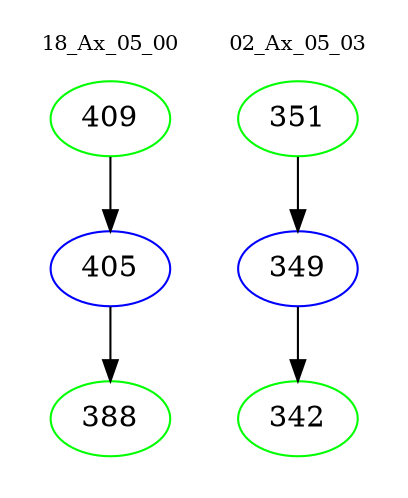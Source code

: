 digraph{
subgraph cluster_0 {
color = white
label = "18_Ax_05_00";
fontsize=10;
T0_409 [label="409", color="green"]
T0_409 -> T0_405 [color="black"]
T0_405 [label="405", color="blue"]
T0_405 -> T0_388 [color="black"]
T0_388 [label="388", color="green"]
}
subgraph cluster_1 {
color = white
label = "02_Ax_05_03";
fontsize=10;
T1_351 [label="351", color="green"]
T1_351 -> T1_349 [color="black"]
T1_349 [label="349", color="blue"]
T1_349 -> T1_342 [color="black"]
T1_342 [label="342", color="green"]
}
}
